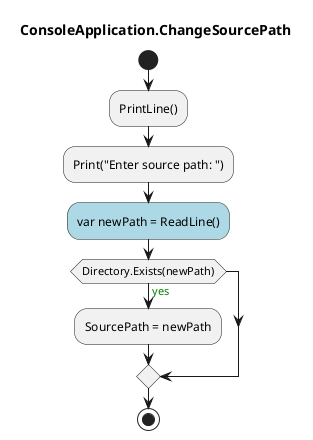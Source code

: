 @startuml ConsoleApplication.ChangeSourcePath
title ConsoleApplication.ChangeSourcePath
start
:PrintLine();
:Print("Enter source path: ");
#LightBlue:var newPath = ReadLine();
if (Directory.Exists(newPath)) then (<color:green>yes)
    :SourcePath = newPath;
endif
stop
@enduml
